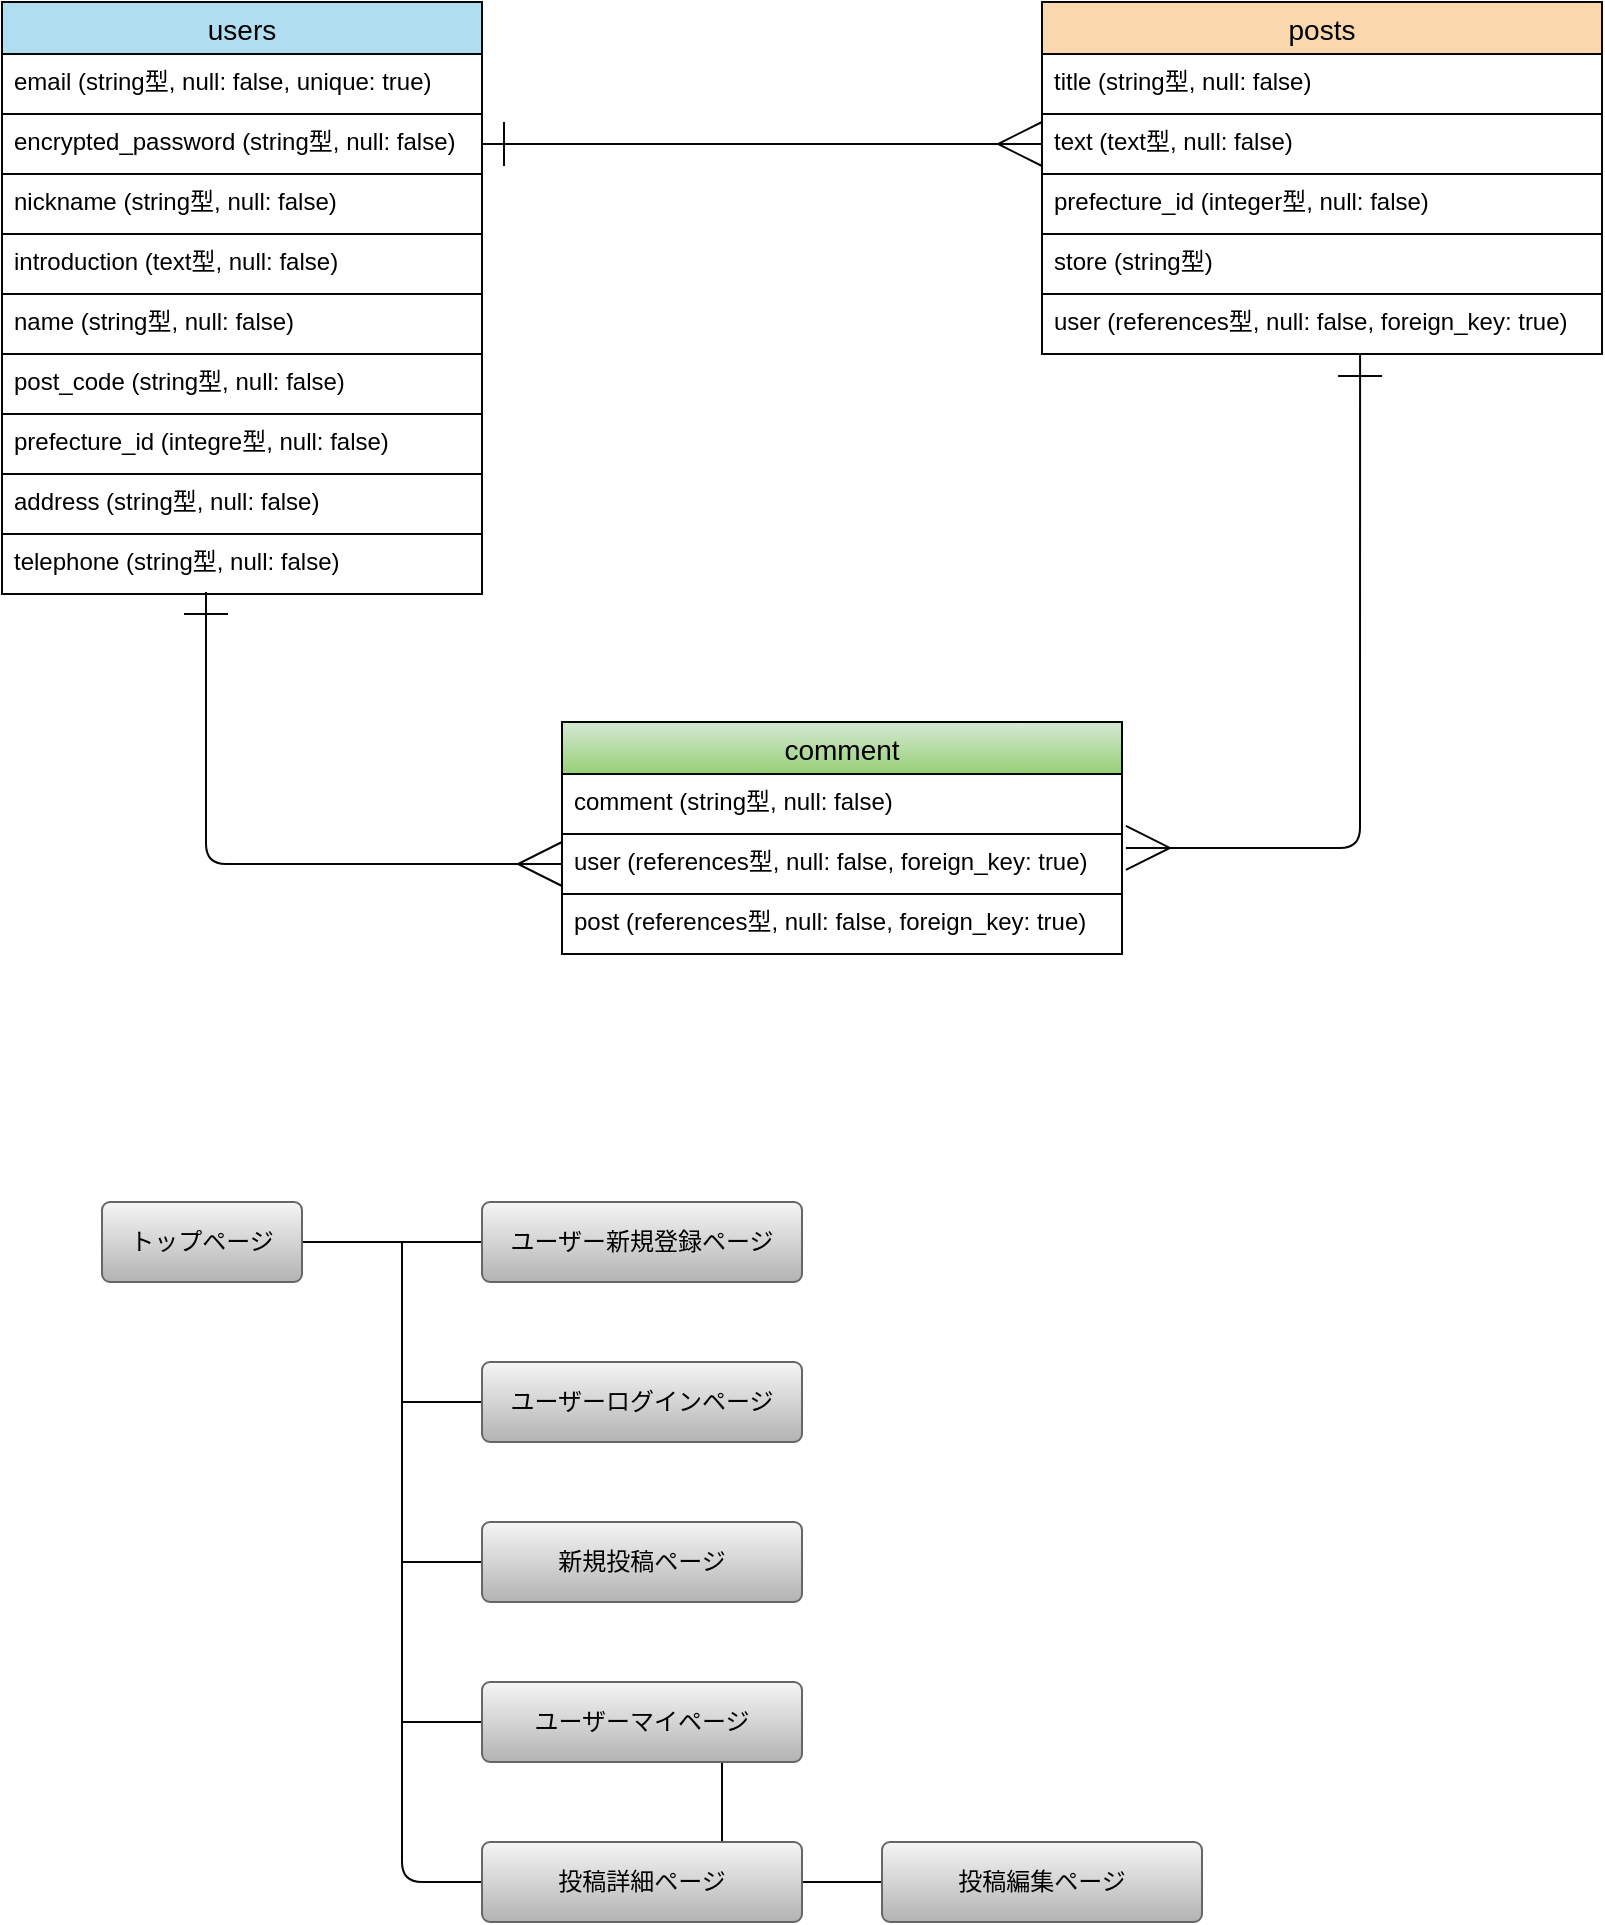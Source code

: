 <mxfile>
    <diagram id="85HUpTundPKNnwsQR9Xq" name="ページ1">
        <mxGraphModel dx="906" dy="647" grid="0" gridSize="10" guides="1" tooltips="1" connect="1" arrows="1" fold="1" page="0" pageScale="1" pageWidth="827" pageHeight="1169" background="#ffffff" math="0" shadow="0">
            <root>
                <mxCell id="0"/>
                <mxCell id="1" parent="0"/>
                <mxCell id="2" value="users" style="swimlane;fontStyle=0;childLayout=stackLayout;horizontal=1;startSize=26;horizontalStack=0;resizeParent=1;resizeParentMax=0;resizeLast=0;collapsible=1;marginBottom=0;align=center;fontSize=14;fillColor=#b1ddf0;strokeColor=#050505;fontColor=#000000;" parent="1" vertex="1">
                    <mxGeometry y="40" width="240" height="296" as="geometry">
                        <mxRectangle y="40" width="70" height="30" as="alternateBounds"/>
                    </mxGeometry>
                </mxCell>
                <mxCell id="3" value="email (string型, null: false, unique: true)" style="text;strokeColor=#050505;fillColor=none;spacingLeft=4;spacingRight=4;overflow=hidden;rotatable=0;points=[[0,0.5],[1,0.5]];portConstraint=eastwest;fontSize=12;fontColor=#000000;" parent="2" vertex="1">
                    <mxGeometry y="26" width="240" height="30" as="geometry"/>
                </mxCell>
                <mxCell id="4" value="encrypted_password (string型, null: false)" style="text;strokeColor=#050505;fillColor=none;spacingLeft=4;spacingRight=4;overflow=hidden;rotatable=0;points=[[0,0.5],[1,0.5]];portConstraint=eastwest;fontSize=12;fontColor=#000000;" parent="2" vertex="1">
                    <mxGeometry y="56" width="240" height="30" as="geometry"/>
                </mxCell>
                <mxCell id="12" value="nickname (string型, null: false)" style="text;strokeColor=#050505;fillColor=none;spacingLeft=4;spacingRight=4;overflow=hidden;rotatable=0;points=[[0,0.5],[1,0.5]];portConstraint=eastwest;fontSize=12;fontColor=#000000;" parent="2" vertex="1">
                    <mxGeometry y="86" width="240" height="30" as="geometry"/>
                </mxCell>
                <mxCell id="68" value="introduction (text型, null: false)" style="text;strokeColor=#050505;fillColor=none;spacingLeft=4;spacingRight=4;overflow=hidden;rotatable=0;points=[[0,0.5],[1,0.5]];portConstraint=eastwest;fontSize=12;fontColor=#000000;" parent="2" vertex="1">
                    <mxGeometry y="116" width="240" height="30" as="geometry"/>
                </mxCell>
                <mxCell id="13" value="name (string型, null: false)" style="text;strokeColor=#050505;fillColor=none;spacingLeft=4;spacingRight=4;overflow=hidden;rotatable=0;points=[[0,0.5],[1,0.5]];portConstraint=eastwest;fontSize=12;fontColor=#000000;" parent="2" vertex="1">
                    <mxGeometry y="146" width="240" height="30" as="geometry"/>
                </mxCell>
                <mxCell id="14" value="post_code (string型, null: false)" style="text;strokeColor=#050505;fillColor=none;spacingLeft=4;spacingRight=4;overflow=hidden;rotatable=0;points=[[0,0.5],[1,0.5]];portConstraint=eastwest;fontSize=12;fontColor=#000000;" parent="2" vertex="1">
                    <mxGeometry y="176" width="240" height="30" as="geometry"/>
                </mxCell>
                <mxCell id="15" value="prefecture_id (integre型, null: false)" style="text;strokeColor=#050505;fillColor=none;spacingLeft=4;spacingRight=4;overflow=hidden;rotatable=0;points=[[0,0.5],[1,0.5]];portConstraint=eastwest;fontSize=12;fontColor=#000000;" parent="2" vertex="1">
                    <mxGeometry y="206" width="240" height="30" as="geometry"/>
                </mxCell>
                <mxCell id="16" value="address (string型, null: false)" style="text;strokeColor=#050505;fillColor=none;spacingLeft=4;spacingRight=4;overflow=hidden;rotatable=0;points=[[0,0.5],[1,0.5]];portConstraint=eastwest;fontSize=12;fontColor=#000000;" parent="2" vertex="1">
                    <mxGeometry y="236" width="240" height="30" as="geometry"/>
                </mxCell>
                <mxCell id="5" value="telephone (string型, null: false)" style="text;strokeColor=#050505;fillColor=none;spacingLeft=4;spacingRight=4;overflow=hidden;rotatable=0;points=[[0,0.5],[1,0.5]];portConstraint=eastwest;fontSize=12;fontColor=#000000;" parent="2" vertex="1">
                    <mxGeometry y="266" width="240" height="30" as="geometry"/>
                </mxCell>
                <mxCell id="21" value="posts" style="swimlane;fontStyle=0;childLayout=stackLayout;horizontal=1;startSize=26;horizontalStack=0;resizeParent=1;resizeParentMax=0;resizeLast=0;collapsible=1;marginBottom=0;align=center;fontSize=14;fillColor=#fad7ac;strokeColor=#050505;fontColor=#000000;" parent="1" vertex="1">
                    <mxGeometry x="520" y="40" width="280" height="176" as="geometry"/>
                </mxCell>
                <mxCell id="22" value="title (string型, null: false)" style="text;strokeColor=#050505;fillColor=none;spacingLeft=4;spacingRight=4;overflow=hidden;rotatable=0;points=[[0,0.5],[1,0.5]];portConstraint=eastwest;fontSize=12;fontColor=#000000;" parent="21" vertex="1">
                    <mxGeometry y="26" width="280" height="30" as="geometry"/>
                </mxCell>
                <mxCell id="25" value="text (text型, null: false)" style="text;strokeColor=#050505;fillColor=none;spacingLeft=4;spacingRight=4;overflow=hidden;rotatable=0;points=[[0,0.5],[1,0.5]];portConstraint=eastwest;fontSize=12;fontColor=#000000;" parent="21" vertex="1">
                    <mxGeometry y="56" width="280" height="30" as="geometry"/>
                </mxCell>
                <mxCell id="26" value="prefecture_id (integer型, null: false)" style="text;strokeColor=#050505;fillColor=none;spacingLeft=4;spacingRight=4;overflow=hidden;rotatable=0;points=[[0,0.5],[1,0.5]];portConstraint=eastwest;fontSize=12;fontColor=#000000;" parent="21" vertex="1">
                    <mxGeometry y="86" width="280" height="30" as="geometry"/>
                </mxCell>
                <mxCell id="23" value="store (string型)" style="text;strokeColor=#050505;fillColor=none;spacingLeft=4;spacingRight=4;overflow=hidden;rotatable=0;points=[[0,0.5],[1,0.5]];portConstraint=eastwest;fontSize=12;fontColor=#000000;" parent="21" vertex="1">
                    <mxGeometry y="116" width="280" height="30" as="geometry"/>
                </mxCell>
                <mxCell id="24" value="user (references型, null: false, foreign_key: true)" style="text;strokeColor=#050505;fillColor=none;spacingLeft=4;spacingRight=4;overflow=hidden;rotatable=0;points=[[0,0.5],[1,0.5]];portConstraint=eastwest;fontSize=12;fontColor=#000000;" parent="21" vertex="1">
                    <mxGeometry y="146" width="280" height="30" as="geometry"/>
                </mxCell>
                <mxCell id="27" value="comment" style="swimlane;fontStyle=0;childLayout=stackLayout;horizontal=1;startSize=26;horizontalStack=0;resizeParent=1;resizeParentMax=0;resizeLast=0;collapsible=1;marginBottom=0;align=center;fontSize=14;fillColor=#d5e8d4;gradientColor=#97d077;strokeColor=#050505;fontColor=#000000;" parent="1" vertex="1">
                    <mxGeometry x="280" y="400" width="280" height="116" as="geometry"/>
                </mxCell>
                <mxCell id="28" value="comment (string型, null: false)" style="text;strokeColor=#050505;fillColor=none;spacingLeft=4;spacingRight=4;overflow=hidden;rotatable=0;points=[[0,0.5],[1,0.5]];portConstraint=eastwest;fontSize=12;fontColor=#000000;" parent="27" vertex="1">
                    <mxGeometry y="26" width="280" height="30" as="geometry"/>
                </mxCell>
                <mxCell id="29" value="user (references型, null: false, foreign_key: true)" style="text;strokeColor=#050505;fillColor=none;spacingLeft=4;spacingRight=4;overflow=hidden;rotatable=0;points=[[0,0.5],[1,0.5]];portConstraint=eastwest;fontSize=12;fontColor=#000000;" parent="27" vertex="1">
                    <mxGeometry y="56" width="280" height="30" as="geometry"/>
                </mxCell>
                <mxCell id="30" value="post (references型, null: false, foreign_key: true)" style="text;strokeColor=#050505;fillColor=none;spacingLeft=4;spacingRight=4;overflow=hidden;rotatable=0;points=[[0,0.5],[1,0.5]];portConstraint=eastwest;fontSize=12;fontColor=#000000;" parent="27" vertex="1">
                    <mxGeometry y="86" width="280" height="30" as="geometry"/>
                </mxCell>
                <mxCell id="31" style="edgeStyle=none;html=1;exitX=1;exitY=0.5;exitDx=0;exitDy=0;entryX=0;entryY=0.5;entryDx=0;entryDy=0;endArrow=ERmany;endFill=0;startArrow=ERone;startFill=0;sourcePerimeterSpacing=0;startSize=20;endSize=20;fontColor=#000000;strokeColor=#050505;" parent="1" source="4" target="25" edge="1">
                    <mxGeometry relative="1" as="geometry"/>
                </mxCell>
                <mxCell id="32" style="html=1;exitX=0.568;exitY=1;exitDx=0;exitDy=0;entryX=1.007;entryY=0.233;entryDx=0;entryDy=0;entryPerimeter=0;startArrow=ERone;startFill=0;endArrow=ERmany;endFill=0;startSize=20;endSize=20;sourcePerimeterSpacing=0;exitPerimeter=0;edgeStyle=orthogonalEdgeStyle;fontColor=#000000;strokeColor=#050505;" parent="1" source="24" target="29" edge="1">
                    <mxGeometry relative="1" as="geometry"/>
                </mxCell>
                <mxCell id="34" style="edgeStyle=orthogonalEdgeStyle;html=1;exitX=0;exitY=0.5;exitDx=0;exitDy=0;entryX=0.425;entryY=0.967;entryDx=0;entryDy=0;entryPerimeter=0;startArrow=ERmany;startFill=0;endArrow=ERone;endFill=0;startSize=20;endSize=20;sourcePerimeterSpacing=0;fontColor=#000000;strokeColor=#050505;" parent="1" source="29" target="5" edge="1">
                    <mxGeometry relative="1" as="geometry"/>
                </mxCell>
                <mxCell id="44" style="edgeStyle=orthogonalEdgeStyle;html=1;exitX=1;exitY=0.5;exitDx=0;exitDy=0;startArrow=none;startFill=0;endArrow=none;endFill=0;startSize=20;endSize=20;sourcePerimeterSpacing=0;fontColor=#000000;strokeColor=#050505;" parent="1" source="36" target="37" edge="1">
                    <mxGeometry relative="1" as="geometry"/>
                </mxCell>
                <mxCell id="36" value="トップページ" style="rounded=1;arcSize=10;whiteSpace=wrap;html=1;align=center;strokeColor=#666666;fillColor=#f5f5f5;gradientColor=#b3b3b3;fontColor=#000000;" parent="1" vertex="1">
                    <mxGeometry x="50" y="640" width="100" height="40" as="geometry"/>
                </mxCell>
                <mxCell id="37" value="ユーザー新規登録ページ" style="rounded=1;arcSize=10;whiteSpace=wrap;html=1;align=center;strokeColor=#666666;fillColor=#f5f5f5;gradientColor=#b3b3b3;fontColor=#000000;" parent="1" vertex="1">
                    <mxGeometry x="240" y="640" width="160" height="40" as="geometry"/>
                </mxCell>
                <mxCell id="51" style="edgeStyle=orthogonalEdgeStyle;html=1;exitX=0;exitY=0.5;exitDx=0;exitDy=0;startArrow=none;startFill=0;endArrow=none;endFill=0;startSize=20;endSize=20;sourcePerimeterSpacing=0;fontColor=#000000;strokeColor=#050505;" parent="1" source="38" edge="1">
                    <mxGeometry relative="1" as="geometry">
                        <mxPoint x="200" y="740" as="targetPoint"/>
                    </mxGeometry>
                </mxCell>
                <mxCell id="38" value="ユーザーログインページ" style="rounded=1;arcSize=10;whiteSpace=wrap;html=1;align=center;strokeColor=#666666;fillColor=#f5f5f5;gradientColor=#b3b3b3;fontColor=#000000;" parent="1" vertex="1">
                    <mxGeometry x="240" y="720" width="160" height="40" as="geometry"/>
                </mxCell>
                <mxCell id="63" style="edgeStyle=orthogonalEdgeStyle;html=1;exitX=0;exitY=0.5;exitDx=0;exitDy=0;endArrow=none;endFill=0;fontColor=#000000;strokeColor=#050505;" parent="1" source="39" edge="1">
                    <mxGeometry relative="1" as="geometry">
                        <mxPoint x="200" y="820" as="targetPoint"/>
                    </mxGeometry>
                </mxCell>
                <mxCell id="39" value="新規投稿ページ" style="rounded=1;arcSize=10;whiteSpace=wrap;html=1;align=center;strokeColor=#666666;fillColor=#f5f5f5;gradientColor=#b3b3b3;fontColor=#000000;" parent="1" vertex="1">
                    <mxGeometry x="240" y="800" width="160" height="40" as="geometry"/>
                </mxCell>
                <mxCell id="49" style="html=1;exitX=0;exitY=0.5;exitDx=0;exitDy=0;startArrow=none;startFill=0;endArrow=none;endFill=0;startSize=20;endSize=20;sourcePerimeterSpacing=0;edgeStyle=orthogonalEdgeStyle;fontColor=#000000;strokeColor=#050505;" parent="1" source="40" edge="1">
                    <mxGeometry relative="1" as="geometry">
                        <mxPoint x="200" y="660" as="targetPoint"/>
                        <Array as="points">
                            <mxPoint x="200" y="980"/>
                        </Array>
                    </mxGeometry>
                </mxCell>
                <mxCell id="52" style="edgeStyle=orthogonalEdgeStyle;html=1;exitX=1;exitY=0.5;exitDx=0;exitDy=0;entryX=0;entryY=0.5;entryDx=0;entryDy=0;startArrow=none;startFill=0;endArrow=none;endFill=0;startSize=20;endSize=20;sourcePerimeterSpacing=0;fontColor=#000000;strokeColor=#050505;" parent="1" source="40" target="41" edge="1">
                    <mxGeometry relative="1" as="geometry"/>
                </mxCell>
                <mxCell id="69" style="edgeStyle=none;html=1;exitX=0.75;exitY=0;exitDx=0;exitDy=0;entryX=0.75;entryY=1;entryDx=0;entryDy=0;endArrow=none;endFill=0;fontColor=#000000;strokeColor=#050505;" parent="1" source="40" target="56" edge="1">
                    <mxGeometry relative="1" as="geometry"/>
                </mxCell>
                <mxCell id="40" value="投稿詳細ページ" style="rounded=1;arcSize=10;whiteSpace=wrap;html=1;align=center;strokeColor=#666666;fillColor=#f5f5f5;gradientColor=#b3b3b3;fontColor=#000000;" parent="1" vertex="1">
                    <mxGeometry x="240" y="960" width="160" height="40" as="geometry"/>
                </mxCell>
                <mxCell id="41" value="投稿編集ページ" style="rounded=1;arcSize=10;whiteSpace=wrap;html=1;align=center;strokeColor=#666666;fillColor=#f5f5f5;gradientColor=#b3b3b3;fontColor=#000000;" parent="1" vertex="1">
                    <mxGeometry x="440" y="960" width="160" height="40" as="geometry"/>
                </mxCell>
                <mxCell id="64" style="edgeStyle=orthogonalEdgeStyle;html=1;exitX=0;exitY=0.5;exitDx=0;exitDy=0;endArrow=none;endFill=0;fontColor=#000000;strokeColor=#050505;" parent="1" source="56" edge="1">
                    <mxGeometry relative="1" as="geometry">
                        <mxPoint x="200" y="900" as="targetPoint"/>
                    </mxGeometry>
                </mxCell>
                <mxCell id="56" value="ユーザーマイページ" style="rounded=1;arcSize=10;whiteSpace=wrap;html=1;align=center;strokeColor=#666666;fillColor=#f5f5f5;gradientColor=#b3b3b3;fontColor=#000000;" parent="1" vertex="1">
                    <mxGeometry x="240" y="880" width="160" height="40" as="geometry"/>
                </mxCell>
            </root>
        </mxGraphModel>
    </diagram>
</mxfile>